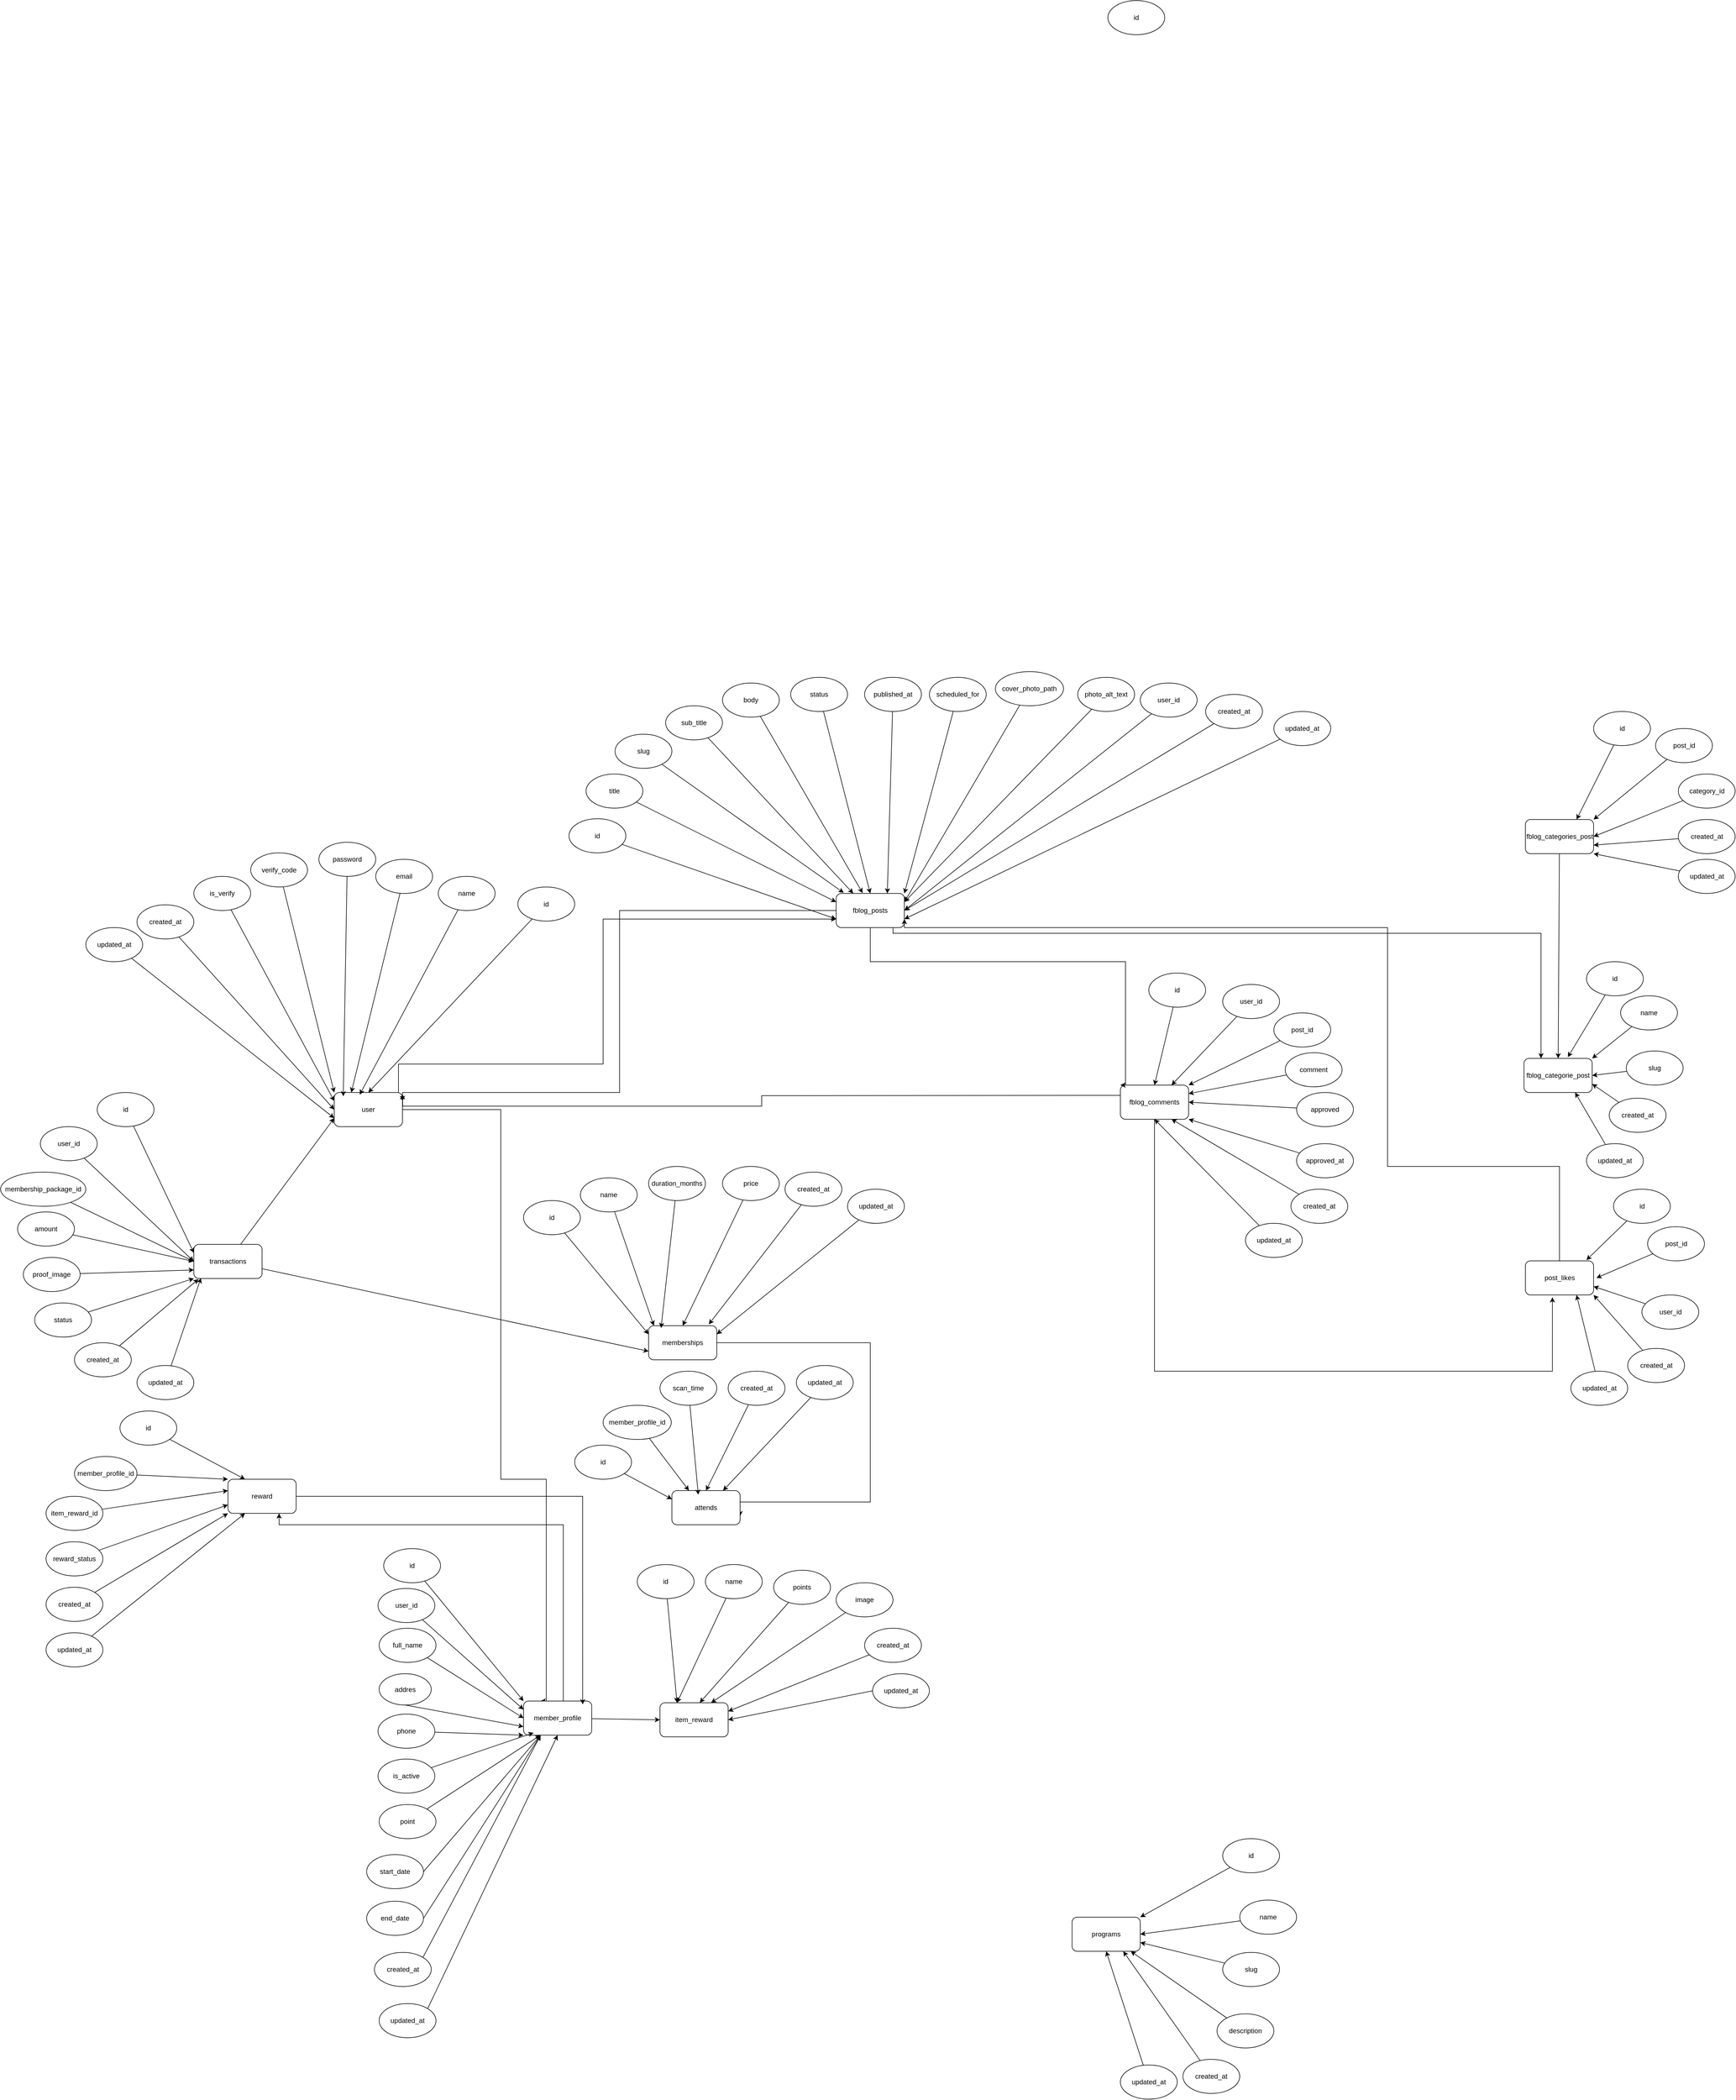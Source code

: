 <mxfile version="27.1.6">
  <diagram name="Halaman-1" id="sII4yR1-26PbtiYNdZBn">
    <mxGraphModel dx="3637" dy="2935" grid="1" gridSize="10" guides="1" tooltips="1" connect="1" arrows="1" fold="1" page="1" pageScale="1" pageWidth="827" pageHeight="1169" math="0" shadow="0">
      <root>
        <mxCell id="0" />
        <mxCell id="1" parent="0" />
        <mxCell id="lKpeVqCPzE3ErcSZqxSY-13" style="edgeStyle=orthogonalEdgeStyle;rounded=0;orthogonalLoop=1;jettySize=auto;html=1;entryX=0.25;entryY=0;entryDx=0;entryDy=0;" edge="1" parent="1" source="6OxaUUX_s-rTlsvBRI5T-1" target="6OxaUUX_s-rTlsvBRI5T-14">
          <mxGeometry relative="1" as="geometry">
            <Array as="points">
              <mxPoint x="900" y="980" />
              <mxPoint x="900" y="1630" />
              <mxPoint x="980" y="1630" />
            </Array>
          </mxGeometry>
        </mxCell>
        <mxCell id="lKpeVqCPzE3ErcSZqxSY-14" style="edgeStyle=orthogonalEdgeStyle;rounded=0;orthogonalLoop=1;jettySize=auto;html=1;entryX=0;entryY=0.75;entryDx=0;entryDy=0;" edge="1" parent="1" source="6OxaUUX_s-rTlsvBRI5T-1" target="6OxaUUX_s-rTlsvBRI5T-121">
          <mxGeometry relative="1" as="geometry">
            <Array as="points">
              <mxPoint x="720" y="900" />
              <mxPoint x="1080" y="900" />
              <mxPoint x="1080" y="645" />
            </Array>
          </mxGeometry>
        </mxCell>
        <mxCell id="6OxaUUX_s-rTlsvBRI5T-1" value="user" style="rounded=1;whiteSpace=wrap;html=1;" parent="1" vertex="1">
          <mxGeometry x="607" y="950" width="120" height="60" as="geometry" />
        </mxCell>
        <mxCell id="6OxaUUX_s-rTlsvBRI5T-11" style="rounded=0;orthogonalLoop=1;jettySize=auto;html=1;entryX=0.5;entryY=0;entryDx=0;entryDy=0;" parent="1" source="6OxaUUX_s-rTlsvBRI5T-2" target="6OxaUUX_s-rTlsvBRI5T-1" edge="1">
          <mxGeometry relative="1" as="geometry">
            <mxPoint x="230" y="200" as="targetPoint" />
          </mxGeometry>
        </mxCell>
        <mxCell id="6OxaUUX_s-rTlsvBRI5T-2" value="id" style="ellipse;whiteSpace=wrap;html=1;" parent="1" vertex="1">
          <mxGeometry x="930" y="588.62" width="100" height="60" as="geometry" />
        </mxCell>
        <mxCell id="6OxaUUX_s-rTlsvBRI5T-10" style="rounded=0;orthogonalLoop=1;jettySize=auto;html=1;entryX=0.374;entryY=0.062;entryDx=0;entryDy=0;entryPerimeter=0;" parent="1" source="6OxaUUX_s-rTlsvBRI5T-3" target="6OxaUUX_s-rTlsvBRI5T-1" edge="1">
          <mxGeometry relative="1" as="geometry">
            <mxPoint x="777" y="1190" as="targetPoint" />
          </mxGeometry>
        </mxCell>
        <mxCell id="6OxaUUX_s-rTlsvBRI5T-3" value="name&lt;span style=&quot;color: rgba(0, 0, 0, 0); font-family: monospace; font-size: 0px; text-align: start; text-wrap-mode: nowrap;&quot;&gt;%3CmxGraphModel%3E%3Croot%3E%3CmxCell%20id%3D%220%22%2F%3E%3CmxCell%20id%3D%221%22%20parent%3D%220%22%2F%3E%3CmxCell%20id%3D%222%22%20value%3D%22id%22%20style%3D%22ellipse%3BwhiteSpace%3Dwrap%3Bhtml%3D1%3B%22%20vertex%3D%221%22%20parent%3D%221%22%3E%3CmxGeometry%20x%3D%2270%22%20y%3D%22130%22%20width%3D%22100%22%20height%3D%2260%22%20as%3D%22geometry%22%2F%3E%3C%2FmxCell%3E%3C%2Froot%3E%3C%2FmxGraphModel%3E&lt;/span&gt;" style="ellipse;whiteSpace=wrap;html=1;" parent="1" vertex="1">
          <mxGeometry x="790" y="570" width="100" height="60" as="geometry" />
        </mxCell>
        <mxCell id="6OxaUUX_s-rTlsvBRI5T-9" style="rounded=0;orthogonalLoop=1;jettySize=auto;html=1;entryX=0.25;entryY=0;entryDx=0;entryDy=0;" parent="1" source="6OxaUUX_s-rTlsvBRI5T-4" target="6OxaUUX_s-rTlsvBRI5T-1" edge="1">
          <mxGeometry relative="1" as="geometry" />
        </mxCell>
        <mxCell id="6OxaUUX_s-rTlsvBRI5T-4" value="email" style="ellipse;whiteSpace=wrap;html=1;" parent="1" vertex="1">
          <mxGeometry x="680" y="540" width="100" height="60" as="geometry" />
        </mxCell>
        <mxCell id="6OxaUUX_s-rTlsvBRI5T-5" value="verify_code" style="ellipse;whiteSpace=wrap;html=1;" parent="1" vertex="1">
          <mxGeometry x="460" y="528.62" width="100" height="60" as="geometry" />
        </mxCell>
        <mxCell id="6OxaUUX_s-rTlsvBRI5T-6" value="is_verify" style="ellipse;whiteSpace=wrap;html=1;" parent="1" vertex="1">
          <mxGeometry x="360" y="570" width="100" height="60" as="geometry" />
        </mxCell>
        <mxCell id="lKpeVqCPzE3ErcSZqxSY-5" style="rounded=0;orthogonalLoop=1;jettySize=auto;html=1;entryX=0;entryY=0.5;entryDx=0;entryDy=0;" edge="1" parent="1" source="6OxaUUX_s-rTlsvBRI5T-7" target="6OxaUUX_s-rTlsvBRI5T-1">
          <mxGeometry relative="1" as="geometry" />
        </mxCell>
        <mxCell id="6OxaUUX_s-rTlsvBRI5T-7" value="created_at" style="ellipse;whiteSpace=wrap;html=1;" parent="1" vertex="1">
          <mxGeometry x="260" y="620" width="100" height="60" as="geometry" />
        </mxCell>
        <mxCell id="6OxaUUX_s-rTlsvBRI5T-8" style="rounded=0;orthogonalLoop=1;jettySize=auto;html=1;entryX=0;entryY=0;entryDx=0;entryDy=0;" parent="1" source="6OxaUUX_s-rTlsvBRI5T-5" target="6OxaUUX_s-rTlsvBRI5T-1" edge="1">
          <mxGeometry relative="1" as="geometry" />
        </mxCell>
        <mxCell id="6OxaUUX_s-rTlsvBRI5T-12" style="rounded=0;orthogonalLoop=1;jettySize=auto;html=1;entryX=0;entryY=0.25;entryDx=0;entryDy=0;" parent="1" source="6OxaUUX_s-rTlsvBRI5T-6" target="6OxaUUX_s-rTlsvBRI5T-1" edge="1">
          <mxGeometry relative="1" as="geometry" />
        </mxCell>
        <mxCell id="lKpeVqCPzE3ErcSZqxSY-12" style="edgeStyle=orthogonalEdgeStyle;rounded=0;orthogonalLoop=1;jettySize=auto;html=1;entryX=0.75;entryY=1;entryDx=0;entryDy=0;" edge="1" parent="1" source="6OxaUUX_s-rTlsvBRI5T-14" target="6OxaUUX_s-rTlsvBRI5T-38">
          <mxGeometry relative="1" as="geometry">
            <Array as="points">
              <mxPoint x="1010" y="1710" />
              <mxPoint x="510" y="1710" />
            </Array>
          </mxGeometry>
        </mxCell>
        <mxCell id="lKpeVqCPzE3ErcSZqxSY-35" style="rounded=0;orthogonalLoop=1;jettySize=auto;html=1;entryX=0;entryY=0.5;entryDx=0;entryDy=0;" edge="1" parent="1" target="6OxaUUX_s-rTlsvBRI5T-156">
          <mxGeometry relative="1" as="geometry">
            <mxPoint x="1060" y="2051.0" as="sourcePoint" />
            <mxPoint x="1180" y="2046" as="targetPoint" />
          </mxGeometry>
        </mxCell>
        <mxCell id="6OxaUUX_s-rTlsvBRI5T-14" value="member_profile" style="rounded=1;whiteSpace=wrap;html=1;" parent="1" vertex="1">
          <mxGeometry x="940" y="2020" width="120" height="60" as="geometry" />
        </mxCell>
        <mxCell id="6OxaUUX_s-rTlsvBRI5T-28" style="rounded=0;orthogonalLoop=1;jettySize=auto;html=1;entryX=0;entryY=0.25;entryDx=0;entryDy=0;" parent="1" source="6OxaUUX_s-rTlsvBRI5T-15" target="6OxaUUX_s-rTlsvBRI5T-14" edge="1">
          <mxGeometry relative="1" as="geometry" />
        </mxCell>
        <mxCell id="6OxaUUX_s-rTlsvBRI5T-15" value="user_id" style="ellipse;whiteSpace=wrap;html=1;" parent="1" vertex="1">
          <mxGeometry x="684" y="1822" width="100" height="60" as="geometry" />
        </mxCell>
        <mxCell id="6OxaUUX_s-rTlsvBRI5T-32" style="rounded=0;orthogonalLoop=1;jettySize=auto;html=1;entryX=0.147;entryY=0.93;entryDx=0;entryDy=0;entryPerimeter=0;" parent="1" source="6OxaUUX_s-rTlsvBRI5T-16" target="6OxaUUX_s-rTlsvBRI5T-14" edge="1">
          <mxGeometry relative="1" as="geometry" />
        </mxCell>
        <mxCell id="6OxaUUX_s-rTlsvBRI5T-16" value="is_active" style="ellipse;whiteSpace=wrap;html=1;" parent="1" vertex="1">
          <mxGeometry x="684" y="2122" width="100" height="60" as="geometry" />
        </mxCell>
        <mxCell id="6OxaUUX_s-rTlsvBRI5T-27" style="rounded=0;orthogonalLoop=1;jettySize=auto;html=1;entryX=0;entryY=0;entryDx=0;entryDy=0;" parent="1" source="6OxaUUX_s-rTlsvBRI5T-17" target="6OxaUUX_s-rTlsvBRI5T-14" edge="1">
          <mxGeometry relative="1" as="geometry" />
        </mxCell>
        <mxCell id="6OxaUUX_s-rTlsvBRI5T-17" value="id" style="ellipse;whiteSpace=wrap;html=1;" parent="1" vertex="1">
          <mxGeometry x="694" y="1752" width="100" height="60" as="geometry" />
        </mxCell>
        <mxCell id="6OxaUUX_s-rTlsvBRI5T-31" style="rounded=0;orthogonalLoop=1;jettySize=auto;html=1;entryX=0;entryY=1;entryDx=0;entryDy=0;" parent="1" source="6OxaUUX_s-rTlsvBRI5T-18" target="6OxaUUX_s-rTlsvBRI5T-14" edge="1">
          <mxGeometry relative="1" as="geometry" />
        </mxCell>
        <mxCell id="6OxaUUX_s-rTlsvBRI5T-18" value="phone" style="ellipse;whiteSpace=wrap;html=1;" parent="1" vertex="1">
          <mxGeometry x="684" y="2043" width="100" height="60" as="geometry" />
        </mxCell>
        <mxCell id="6OxaUUX_s-rTlsvBRI5T-30" style="rounded=0;orthogonalLoop=1;jettySize=auto;html=1;entryX=0;entryY=0.75;entryDx=0;entryDy=0;exitX=0.5;exitY=1;exitDx=0;exitDy=0;" parent="1" source="6OxaUUX_s-rTlsvBRI5T-19" target="6OxaUUX_s-rTlsvBRI5T-14" edge="1">
          <mxGeometry relative="1" as="geometry" />
        </mxCell>
        <mxCell id="6OxaUUX_s-rTlsvBRI5T-19" value="addres" style="ellipse;whiteSpace=wrap;html=1;" parent="1" vertex="1">
          <mxGeometry x="686" y="1972" width="91.67" height="55" as="geometry" />
        </mxCell>
        <mxCell id="6OxaUUX_s-rTlsvBRI5T-29" style="rounded=0;orthogonalLoop=1;jettySize=auto;html=1;entryX=0;entryY=0.5;entryDx=0;entryDy=0;" parent="1" source="6OxaUUX_s-rTlsvBRI5T-20" target="6OxaUUX_s-rTlsvBRI5T-14" edge="1">
          <mxGeometry relative="1" as="geometry" />
        </mxCell>
        <mxCell id="6OxaUUX_s-rTlsvBRI5T-20" value="full_name" style="ellipse;whiteSpace=wrap;html=1;" parent="1" vertex="1">
          <mxGeometry x="686" y="1892" width="100" height="60" as="geometry" />
        </mxCell>
        <mxCell id="6OxaUUX_s-rTlsvBRI5T-52" style="rounded=0;orthogonalLoop=1;jettySize=auto;html=1;entryX=0.25;entryY=0;entryDx=0;entryDy=0;" parent="1" source="6OxaUUX_s-rTlsvBRI5T-21" target="6OxaUUX_s-rTlsvBRI5T-38" edge="1">
          <mxGeometry relative="1" as="geometry" />
        </mxCell>
        <mxCell id="6OxaUUX_s-rTlsvBRI5T-21" value="id" style="ellipse;whiteSpace=wrap;html=1;" parent="1" vertex="1">
          <mxGeometry x="230" y="1510" width="100" height="60" as="geometry" />
        </mxCell>
        <mxCell id="6OxaUUX_s-rTlsvBRI5T-37" style="rounded=0;orthogonalLoop=1;jettySize=auto;html=1;entryX=0.5;entryY=1;entryDx=0;entryDy=0;exitX=1;exitY=0;exitDx=0;exitDy=0;" parent="1" source="6OxaUUX_s-rTlsvBRI5T-22" target="6OxaUUX_s-rTlsvBRI5T-14" edge="1">
          <mxGeometry relative="1" as="geometry" />
        </mxCell>
        <mxCell id="6OxaUUX_s-rTlsvBRI5T-22" value="updated_at" style="ellipse;whiteSpace=wrap;html=1;" parent="1" vertex="1">
          <mxGeometry x="686" y="2552" width="100" height="60" as="geometry" />
        </mxCell>
        <mxCell id="6OxaUUX_s-rTlsvBRI5T-23" value="created_at" style="ellipse;whiteSpace=wrap;html=1;" parent="1" vertex="1">
          <mxGeometry x="677.67" y="2462" width="100" height="60" as="geometry" />
        </mxCell>
        <mxCell id="6OxaUUX_s-rTlsvBRI5T-24" value="end_date" style="ellipse;whiteSpace=wrap;html=1;" parent="1" vertex="1">
          <mxGeometry x="664" y="2372" width="100" height="60" as="geometry" />
        </mxCell>
        <mxCell id="6OxaUUX_s-rTlsvBRI5T-34" style="rounded=0;orthogonalLoop=1;jettySize=auto;html=1;entryX=0.25;entryY=1;entryDx=0;entryDy=0;exitX=1;exitY=0.5;exitDx=0;exitDy=0;" parent="1" source="6OxaUUX_s-rTlsvBRI5T-25" target="6OxaUUX_s-rTlsvBRI5T-14" edge="1">
          <mxGeometry relative="1" as="geometry" />
        </mxCell>
        <mxCell id="6OxaUUX_s-rTlsvBRI5T-25" value="start_date" style="ellipse;whiteSpace=wrap;html=1;" parent="1" vertex="1">
          <mxGeometry x="664" y="2290" width="100" height="60" as="geometry" />
        </mxCell>
        <mxCell id="6OxaUUX_s-rTlsvBRI5T-26" value="point" style="ellipse;whiteSpace=wrap;html=1;" parent="1" vertex="1">
          <mxGeometry x="686" y="2202" width="100" height="60" as="geometry" />
        </mxCell>
        <mxCell id="6OxaUUX_s-rTlsvBRI5T-33" style="rounded=0;orthogonalLoop=1;jettySize=auto;html=1;entryX=0.25;entryY=1;entryDx=0;entryDy=0;" parent="1" source="6OxaUUX_s-rTlsvBRI5T-26" target="6OxaUUX_s-rTlsvBRI5T-14" edge="1">
          <mxGeometry relative="1" as="geometry" />
        </mxCell>
        <mxCell id="6OxaUUX_s-rTlsvBRI5T-35" style="rounded=0;orthogonalLoop=1;jettySize=auto;html=1;entryX=0.25;entryY=1;entryDx=0;entryDy=0;exitX=1;exitY=0.5;exitDx=0;exitDy=0;" parent="1" source="6OxaUUX_s-rTlsvBRI5T-24" target="6OxaUUX_s-rTlsvBRI5T-14" edge="1">
          <mxGeometry relative="1" as="geometry" />
        </mxCell>
        <mxCell id="6OxaUUX_s-rTlsvBRI5T-36" style="rounded=0;orthogonalLoop=1;jettySize=auto;html=1;entryX=0.25;entryY=1;entryDx=0;entryDy=0;exitX=1;exitY=0;exitDx=0;exitDy=0;" parent="1" source="6OxaUUX_s-rTlsvBRI5T-23" target="6OxaUUX_s-rTlsvBRI5T-14" edge="1">
          <mxGeometry relative="1" as="geometry" />
        </mxCell>
        <mxCell id="6OxaUUX_s-rTlsvBRI5T-38" value="reward" style="rounded=1;whiteSpace=wrap;html=1;" parent="1" vertex="1">
          <mxGeometry x="420" y="1630" width="120" height="60" as="geometry" />
        </mxCell>
        <mxCell id="6OxaUUX_s-rTlsvBRI5T-51" style="rounded=0;orthogonalLoop=1;jettySize=auto;html=1;entryX=0;entryY=0;entryDx=0;entryDy=0;" parent="1" source="6OxaUUX_s-rTlsvBRI5T-39" target="6OxaUUX_s-rTlsvBRI5T-38" edge="1">
          <mxGeometry relative="1" as="geometry" />
        </mxCell>
        <mxCell id="6OxaUUX_s-rTlsvBRI5T-39" value="member_profile_id" style="ellipse;whiteSpace=wrap;html=1;" parent="1" vertex="1">
          <mxGeometry x="150" y="1590" width="110" height="60" as="geometry" />
        </mxCell>
        <mxCell id="6OxaUUX_s-rTlsvBRI5T-64" style="rounded=0;orthogonalLoop=1;jettySize=auto;html=1;entryX=0;entryY=0.5;entryDx=0;entryDy=0;" parent="1" source="6OxaUUX_s-rTlsvBRI5T-40" target="6OxaUUX_s-rTlsvBRI5T-53" edge="1">
          <mxGeometry relative="1" as="geometry" />
        </mxCell>
        <mxCell id="6OxaUUX_s-rTlsvBRI5T-40" value="user_id" style="ellipse;whiteSpace=wrap;html=1;" parent="1" vertex="1">
          <mxGeometry x="90" y="1010" width="100" height="60" as="geometry" />
        </mxCell>
        <mxCell id="6OxaUUX_s-rTlsvBRI5T-41" value="duration_months" style="ellipse;whiteSpace=wrap;html=1;" parent="1" vertex="1">
          <mxGeometry x="1160" y="1080" width="100" height="60" as="geometry" />
        </mxCell>
        <mxCell id="6OxaUUX_s-rTlsvBRI5T-63" style="rounded=0;orthogonalLoop=1;jettySize=auto;html=1;entryX=0;entryY=0.25;entryDx=0;entryDy=0;" parent="1" source="6OxaUUX_s-rTlsvBRI5T-42" target="6OxaUUX_s-rTlsvBRI5T-53" edge="1">
          <mxGeometry relative="1" as="geometry" />
        </mxCell>
        <mxCell id="6OxaUUX_s-rTlsvBRI5T-42" value="id" style="ellipse;whiteSpace=wrap;html=1;" parent="1" vertex="1">
          <mxGeometry x="190" y="950" width="100" height="60" as="geometry" />
        </mxCell>
        <mxCell id="6OxaUUX_s-rTlsvBRI5T-43" value="reward_status" style="ellipse;whiteSpace=wrap;html=1;" parent="1" vertex="1">
          <mxGeometry x="100" y="1740" width="100" height="60" as="geometry" />
        </mxCell>
        <mxCell id="6OxaUUX_s-rTlsvBRI5T-44" value="item_reward_id" style="ellipse;whiteSpace=wrap;html=1;" parent="1" vertex="1">
          <mxGeometry x="100" y="1660" width="100" height="60" as="geometry" />
        </mxCell>
        <mxCell id="6OxaUUX_s-rTlsvBRI5T-48" style="rounded=0;orthogonalLoop=1;jettySize=auto;html=1;entryX=0.25;entryY=1;entryDx=0;entryDy=0;" parent="1" source="6OxaUUX_s-rTlsvBRI5T-45" target="6OxaUUX_s-rTlsvBRI5T-38" edge="1">
          <mxGeometry relative="1" as="geometry" />
        </mxCell>
        <mxCell id="6OxaUUX_s-rTlsvBRI5T-45" value="updated_at" style="ellipse;whiteSpace=wrap;html=1;" parent="1" vertex="1">
          <mxGeometry x="100" y="1900" width="100" height="60" as="geometry" />
        </mxCell>
        <mxCell id="6OxaUUX_s-rTlsvBRI5T-47" style="rounded=0;orthogonalLoop=1;jettySize=auto;html=1;entryX=0;entryY=1;entryDx=0;entryDy=0;" parent="1" source="6OxaUUX_s-rTlsvBRI5T-46" target="6OxaUUX_s-rTlsvBRI5T-38" edge="1">
          <mxGeometry relative="1" as="geometry" />
        </mxCell>
        <mxCell id="6OxaUUX_s-rTlsvBRI5T-46" value="created_at" style="ellipse;whiteSpace=wrap;html=1;" parent="1" vertex="1">
          <mxGeometry x="100" y="1820" width="100" height="60" as="geometry" />
        </mxCell>
        <mxCell id="6OxaUUX_s-rTlsvBRI5T-49" style="rounded=0;orthogonalLoop=1;jettySize=auto;html=1;entryX=0;entryY=0.75;entryDx=0;entryDy=0;" parent="1" source="6OxaUUX_s-rTlsvBRI5T-43" target="6OxaUUX_s-rTlsvBRI5T-38" edge="1">
          <mxGeometry relative="1" as="geometry" />
        </mxCell>
        <mxCell id="6OxaUUX_s-rTlsvBRI5T-50" style="rounded=0;orthogonalLoop=1;jettySize=auto;html=1;" parent="1" source="6OxaUUX_s-rTlsvBRI5T-44" edge="1">
          <mxGeometry relative="1" as="geometry">
            <mxPoint x="420" y="1650" as="targetPoint" />
          </mxGeometry>
        </mxCell>
        <mxCell id="lKpeVqCPzE3ErcSZqxSY-6" style="rounded=0;orthogonalLoop=1;jettySize=auto;html=1;entryX=0;entryY=0.75;entryDx=0;entryDy=0;" edge="1" parent="1" source="6OxaUUX_s-rTlsvBRI5T-53" target="6OxaUUX_s-rTlsvBRI5T-1">
          <mxGeometry relative="1" as="geometry" />
        </mxCell>
        <mxCell id="lKpeVqCPzE3ErcSZqxSY-9" style="rounded=0;orthogonalLoop=1;jettySize=auto;html=1;entryX=0;entryY=0.75;entryDx=0;entryDy=0;" edge="1" parent="1" source="6OxaUUX_s-rTlsvBRI5T-53" target="6OxaUUX_s-rTlsvBRI5T-71">
          <mxGeometry relative="1" as="geometry" />
        </mxCell>
        <mxCell id="6OxaUUX_s-rTlsvBRI5T-53" value="transactions" style="rounded=1;whiteSpace=wrap;html=1;" parent="1" vertex="1">
          <mxGeometry x="360" y="1217" width="120" height="60" as="geometry" />
        </mxCell>
        <mxCell id="6OxaUUX_s-rTlsvBRI5T-54" value="post_id" style="ellipse;whiteSpace=wrap;html=1;" parent="1" vertex="1">
          <mxGeometry x="2260" y="810" width="100" height="60" as="geometry" />
        </mxCell>
        <mxCell id="6OxaUUX_s-rTlsvBRI5T-89" style="rounded=0;orthogonalLoop=1;jettySize=auto;html=1;entryX=0.5;entryY=0;entryDx=0;entryDy=0;" parent="1" source="6OxaUUX_s-rTlsvBRI5T-55" target="6OxaUUX_s-rTlsvBRI5T-71" edge="1">
          <mxGeometry relative="1" as="geometry" />
        </mxCell>
        <mxCell id="6OxaUUX_s-rTlsvBRI5T-55" value="price" style="ellipse;whiteSpace=wrap;html=1;" parent="1" vertex="1">
          <mxGeometry x="1290" y="1080" width="100" height="60" as="geometry" />
        </mxCell>
        <mxCell id="6OxaUUX_s-rTlsvBRI5T-68" style="rounded=0;orthogonalLoop=1;jettySize=auto;html=1;entryX=0;entryY=1;entryDx=0;entryDy=0;" parent="1" source="6OxaUUX_s-rTlsvBRI5T-57" target="6OxaUUX_s-rTlsvBRI5T-53" edge="1">
          <mxGeometry relative="1" as="geometry">
            <mxPoint x="1870" y="320" as="targetPoint" />
          </mxGeometry>
        </mxCell>
        <mxCell id="6OxaUUX_s-rTlsvBRI5T-57" value="status" style="ellipse;whiteSpace=wrap;html=1;" parent="1" vertex="1">
          <mxGeometry x="80" y="1320" width="100" height="60" as="geometry" />
        </mxCell>
        <mxCell id="6OxaUUX_s-rTlsvBRI5T-58" value="proof_image" style="ellipse;whiteSpace=wrap;html=1;" parent="1" vertex="1">
          <mxGeometry x="60" y="1240" width="100" height="60" as="geometry" />
        </mxCell>
        <mxCell id="6OxaUUX_s-rTlsvBRI5T-59" value="amount" style="ellipse;whiteSpace=wrap;html=1;" parent="1" vertex="1">
          <mxGeometry x="50" y="1160" width="100" height="60" as="geometry" />
        </mxCell>
        <mxCell id="6OxaUUX_s-rTlsvBRI5T-60" value="membership_package_id" style="ellipse;whiteSpace=wrap;html=1;" parent="1" vertex="1">
          <mxGeometry x="20" y="1090" width="150" height="60" as="geometry" />
        </mxCell>
        <mxCell id="6OxaUUX_s-rTlsvBRI5T-69" style="rounded=0;orthogonalLoop=1;jettySize=auto;html=1;entryX=0.068;entryY=1.018;entryDx=0;entryDy=0;entryPerimeter=0;" parent="1" source="6OxaUUX_s-rTlsvBRI5T-61" target="6OxaUUX_s-rTlsvBRI5T-53" edge="1">
          <mxGeometry relative="1" as="geometry" />
        </mxCell>
        <mxCell id="6OxaUUX_s-rTlsvBRI5T-61" value="created_at" style="ellipse;whiteSpace=wrap;html=1;" parent="1" vertex="1">
          <mxGeometry x="150" y="1390" width="100" height="60" as="geometry" />
        </mxCell>
        <mxCell id="6OxaUUX_s-rTlsvBRI5T-70" style="rounded=0;orthogonalLoop=1;jettySize=auto;html=1;entryX=0.104;entryY=0.989;entryDx=0;entryDy=0;entryPerimeter=0;" parent="1" source="6OxaUUX_s-rTlsvBRI5T-62" target="6OxaUUX_s-rTlsvBRI5T-53" edge="1">
          <mxGeometry relative="1" as="geometry" />
        </mxCell>
        <mxCell id="6OxaUUX_s-rTlsvBRI5T-62" value="updated_at" style="ellipse;whiteSpace=wrap;html=1;" parent="1" vertex="1">
          <mxGeometry x="260" y="1430" width="100" height="60" as="geometry" />
        </mxCell>
        <mxCell id="6OxaUUX_s-rTlsvBRI5T-65" style="rounded=0;orthogonalLoop=1;jettySize=auto;html=1;entryX=0;entryY=0.5;entryDx=0;entryDy=0;" parent="1" source="6OxaUUX_s-rTlsvBRI5T-60" target="6OxaUUX_s-rTlsvBRI5T-53" edge="1">
          <mxGeometry relative="1" as="geometry" />
        </mxCell>
        <mxCell id="6OxaUUX_s-rTlsvBRI5T-66" style="rounded=0;orthogonalLoop=1;jettySize=auto;html=1;entryX=0;entryY=0.5;entryDx=0;entryDy=0;" parent="1" source="6OxaUUX_s-rTlsvBRI5T-59" target="6OxaUUX_s-rTlsvBRI5T-53" edge="1">
          <mxGeometry relative="1" as="geometry">
            <mxPoint x="400" y="1220" as="targetPoint" />
          </mxGeometry>
        </mxCell>
        <mxCell id="6OxaUUX_s-rTlsvBRI5T-67" style="rounded=0;orthogonalLoop=1;jettySize=auto;html=1;entryX=0;entryY=0.75;entryDx=0;entryDy=0;" parent="1" source="6OxaUUX_s-rTlsvBRI5T-58" target="6OxaUUX_s-rTlsvBRI5T-53" edge="1">
          <mxGeometry relative="1" as="geometry" />
        </mxCell>
        <mxCell id="lKpeVqCPzE3ErcSZqxSY-10" style="edgeStyle=orthogonalEdgeStyle;rounded=0;orthogonalLoop=1;jettySize=auto;html=1;entryX=1;entryY=0.75;entryDx=0;entryDy=0;" edge="1" parent="1" source="6OxaUUX_s-rTlsvBRI5T-71" target="6OxaUUX_s-rTlsvBRI5T-92">
          <mxGeometry relative="1" as="geometry">
            <Array as="points">
              <mxPoint x="1550" y="1390" />
              <mxPoint x="1550" y="1670" />
              <mxPoint x="1321" y="1670" />
            </Array>
          </mxGeometry>
        </mxCell>
        <mxCell id="6OxaUUX_s-rTlsvBRI5T-71" value="memberships" style="rounded=1;whiteSpace=wrap;html=1;" parent="1" vertex="1">
          <mxGeometry x="1160" y="1360" width="120" height="60" as="geometry" />
        </mxCell>
        <mxCell id="6OxaUUX_s-rTlsvBRI5T-86" style="rounded=0;orthogonalLoop=1;jettySize=auto;html=1;entryX=0;entryY=0.25;entryDx=0;entryDy=0;" parent="1" source="6OxaUUX_s-rTlsvBRI5T-72" target="6OxaUUX_s-rTlsvBRI5T-71" edge="1">
          <mxGeometry relative="1" as="geometry" />
        </mxCell>
        <mxCell id="6OxaUUX_s-rTlsvBRI5T-72" value="id" style="ellipse;whiteSpace=wrap;html=1;" parent="1" vertex="1">
          <mxGeometry x="940" y="1140" width="100" height="60" as="geometry" />
        </mxCell>
        <mxCell id="6OxaUUX_s-rTlsvBRI5T-87" style="rounded=0;orthogonalLoop=1;jettySize=auto;html=1;entryX=0.077;entryY=0;entryDx=0;entryDy=0;entryPerimeter=0;" parent="1" source="6OxaUUX_s-rTlsvBRI5T-73" target="6OxaUUX_s-rTlsvBRI5T-71" edge="1">
          <mxGeometry relative="1" as="geometry" />
        </mxCell>
        <mxCell id="6OxaUUX_s-rTlsvBRI5T-73" value="name&lt;span style=&quot;color: rgba(0, 0, 0, 0); font-family: monospace; font-size: 0px; text-align: start; text-wrap-mode: nowrap;&quot;&gt;%3CmxGraphModel%3E%3Croot%3E%3CmxCell%20id%3D%220%22%2F%3E%3CmxCell%20id%3D%221%22%20parent%3D%220%22%2F%3E%3CmxCell%20id%3D%222%22%20value%3D%22id%22%20style%3D%22ellipse%3BwhiteSpace%3Dwrap%3Bhtml%3D1%3B%22%20vertex%3D%221%22%20parent%3D%221%22%3E%3CmxGeometry%20x%3D%2270%22%20y%3D%22130%22%20width%3D%22100%22%20height%3D%2260%22%20as%3D%22geometry%22%2F%3E%3C%2FmxCell%3E%3C%2Froot%3E%3C%2FmxGraphModel%3E&lt;/span&gt;" style="ellipse;whiteSpace=wrap;html=1;" parent="1" vertex="1">
          <mxGeometry x="1040" y="1100" width="100" height="60" as="geometry" />
        </mxCell>
        <mxCell id="6OxaUUX_s-rTlsvBRI5T-75" style="rounded=0;orthogonalLoop=1;jettySize=auto;html=1;entryX=0;entryY=0.75;entryDx=0;entryDy=0;" parent="1" source="6OxaUUX_s-rTlsvBRI5T-74" target="6OxaUUX_s-rTlsvBRI5T-1" edge="1">
          <mxGeometry relative="1" as="geometry" />
        </mxCell>
        <mxCell id="6OxaUUX_s-rTlsvBRI5T-74" value="updated_at" style="ellipse;whiteSpace=wrap;html=1;" parent="1" vertex="1">
          <mxGeometry x="170" y="660" width="100" height="60" as="geometry" />
        </mxCell>
        <mxCell id="6OxaUUX_s-rTlsvBRI5T-116" style="rounded=0;orthogonalLoop=1;jettySize=auto;html=1;entryX=1;entryY=0.25;entryDx=0;entryDy=0;" parent="1" source="6OxaUUX_s-rTlsvBRI5T-76" target="6OxaUUX_s-rTlsvBRI5T-98" edge="1">
          <mxGeometry relative="1" as="geometry" />
        </mxCell>
        <mxCell id="6OxaUUX_s-rTlsvBRI5T-76" value="comment" style="ellipse;whiteSpace=wrap;html=1;" parent="1" vertex="1">
          <mxGeometry x="2280" y="880" width="100" height="60" as="geometry" />
        </mxCell>
        <mxCell id="6OxaUUX_s-rTlsvBRI5T-114" style="rounded=0;orthogonalLoop=1;jettySize=auto;html=1;entryX=0.75;entryY=0;entryDx=0;entryDy=0;" parent="1" source="6OxaUUX_s-rTlsvBRI5T-77" target="6OxaUUX_s-rTlsvBRI5T-98" edge="1">
          <mxGeometry relative="1" as="geometry" />
        </mxCell>
        <mxCell id="6OxaUUX_s-rTlsvBRI5T-77" value="user_id" style="ellipse;whiteSpace=wrap;html=1;" parent="1" vertex="1">
          <mxGeometry x="2170" y="760" width="100" height="60" as="geometry" />
        </mxCell>
        <mxCell id="6OxaUUX_s-rTlsvBRI5T-78" value="scan_time" style="ellipse;whiteSpace=wrap;html=1;" parent="1" vertex="1">
          <mxGeometry x="1180" y="1440" width="100" height="60" as="geometry" />
        </mxCell>
        <mxCell id="6OxaUUX_s-rTlsvBRI5T-79" value="updated_at" style="ellipse;whiteSpace=wrap;html=1;" parent="1" vertex="1">
          <mxGeometry x="1420" y="1430" width="100" height="60" as="geometry" />
        </mxCell>
        <mxCell id="6OxaUUX_s-rTlsvBRI5T-80" value="created_at" style="ellipse;whiteSpace=wrap;html=1;" parent="1" vertex="1">
          <mxGeometry x="1300" y="1440" width="100" height="60" as="geometry" />
        </mxCell>
        <mxCell id="6OxaUUX_s-rTlsvBRI5T-113" style="rounded=0;orthogonalLoop=1;jettySize=auto;html=1;entryX=0.5;entryY=0;entryDx=0;entryDy=0;" parent="1" source="6OxaUUX_s-rTlsvBRI5T-81" target="6OxaUUX_s-rTlsvBRI5T-98" edge="1">
          <mxGeometry relative="1" as="geometry" />
        </mxCell>
        <mxCell id="6OxaUUX_s-rTlsvBRI5T-81" value="id" style="ellipse;whiteSpace=wrap;html=1;" parent="1" vertex="1">
          <mxGeometry x="2040" y="740" width="100" height="60" as="geometry" />
        </mxCell>
        <mxCell id="6OxaUUX_s-rTlsvBRI5T-93" style="rounded=0;orthogonalLoop=1;jettySize=auto;html=1;entryX=0;entryY=0.25;entryDx=0;entryDy=0;" parent="1" source="6OxaUUX_s-rTlsvBRI5T-82" target="6OxaUUX_s-rTlsvBRI5T-92" edge="1">
          <mxGeometry relative="1" as="geometry" />
        </mxCell>
        <mxCell id="6OxaUUX_s-rTlsvBRI5T-82" value="id" style="ellipse;whiteSpace=wrap;html=1;" parent="1" vertex="1">
          <mxGeometry x="1030" y="1570" width="100" height="60" as="geometry" />
        </mxCell>
        <mxCell id="6OxaUUX_s-rTlsvBRI5T-94" style="rounded=0;orthogonalLoop=1;jettySize=auto;html=1;entryX=0.25;entryY=0;entryDx=0;entryDy=0;" parent="1" source="6OxaUUX_s-rTlsvBRI5T-83" target="6OxaUUX_s-rTlsvBRI5T-92" edge="1">
          <mxGeometry relative="1" as="geometry" />
        </mxCell>
        <mxCell id="6OxaUUX_s-rTlsvBRI5T-83" value="member_profile_id" style="ellipse;whiteSpace=wrap;html=1;" parent="1" vertex="1">
          <mxGeometry x="1080" y="1500" width="120" height="60" as="geometry" />
        </mxCell>
        <mxCell id="6OxaUUX_s-rTlsvBRI5T-84" value="created_at" style="ellipse;whiteSpace=wrap;html=1;" parent="1" vertex="1">
          <mxGeometry x="1400" y="1090" width="100" height="60" as="geometry" />
        </mxCell>
        <mxCell id="6OxaUUX_s-rTlsvBRI5T-91" style="rounded=0;orthogonalLoop=1;jettySize=auto;html=1;entryX=1;entryY=0.25;entryDx=0;entryDy=0;" parent="1" source="6OxaUUX_s-rTlsvBRI5T-85" target="6OxaUUX_s-rTlsvBRI5T-71" edge="1">
          <mxGeometry relative="1" as="geometry" />
        </mxCell>
        <mxCell id="6OxaUUX_s-rTlsvBRI5T-85" value="updated_at" style="ellipse;whiteSpace=wrap;html=1;" parent="1" vertex="1">
          <mxGeometry x="1510" y="1120" width="100" height="60" as="geometry" />
        </mxCell>
        <mxCell id="6OxaUUX_s-rTlsvBRI5T-88" style="rounded=0;orthogonalLoop=1;jettySize=auto;html=1;entryX=0.183;entryY=0.067;entryDx=0;entryDy=0;entryPerimeter=0;" parent="1" source="6OxaUUX_s-rTlsvBRI5T-41" target="6OxaUUX_s-rTlsvBRI5T-71" edge="1">
          <mxGeometry relative="1" as="geometry" />
        </mxCell>
        <mxCell id="6OxaUUX_s-rTlsvBRI5T-90" style="rounded=0;orthogonalLoop=1;jettySize=auto;html=1;entryX=0.883;entryY=-0.04;entryDx=0;entryDy=0;entryPerimeter=0;" parent="1" source="6OxaUUX_s-rTlsvBRI5T-84" target="6OxaUUX_s-rTlsvBRI5T-71" edge="1">
          <mxGeometry relative="1" as="geometry" />
        </mxCell>
        <mxCell id="6OxaUUX_s-rTlsvBRI5T-92" value="attends" style="rounded=1;whiteSpace=wrap;html=1;" parent="1" vertex="1">
          <mxGeometry x="1201" y="1650" width="120" height="60" as="geometry" />
        </mxCell>
        <mxCell id="6OxaUUX_s-rTlsvBRI5T-95" style="rounded=0;orthogonalLoop=1;jettySize=auto;html=1;entryX=0.387;entryY=0.119;entryDx=0;entryDy=0;entryPerimeter=0;" parent="1" source="6OxaUUX_s-rTlsvBRI5T-78" target="6OxaUUX_s-rTlsvBRI5T-92" edge="1">
          <mxGeometry relative="1" as="geometry" />
        </mxCell>
        <mxCell id="6OxaUUX_s-rTlsvBRI5T-96" style="rounded=0;orthogonalLoop=1;jettySize=auto;html=1;entryX=0.5;entryY=0;entryDx=0;entryDy=0;" parent="1" source="6OxaUUX_s-rTlsvBRI5T-80" target="6OxaUUX_s-rTlsvBRI5T-92" edge="1">
          <mxGeometry relative="1" as="geometry" />
        </mxCell>
        <mxCell id="6OxaUUX_s-rTlsvBRI5T-97" style="rounded=0;orthogonalLoop=1;jettySize=auto;html=1;entryX=0.75;entryY=0;entryDx=0;entryDy=0;" parent="1" source="6OxaUUX_s-rTlsvBRI5T-79" target="6OxaUUX_s-rTlsvBRI5T-92" edge="1">
          <mxGeometry relative="1" as="geometry" />
        </mxCell>
        <mxCell id="lKpeVqCPzE3ErcSZqxSY-33" style="edgeStyle=orthogonalEdgeStyle;rounded=0;orthogonalLoop=1;jettySize=auto;html=1;entryX=1;entryY=0.25;entryDx=0;entryDy=0;" edge="1" parent="1">
          <mxGeometry relative="1" as="geometry">
            <mxPoint x="1990" y="955" as="sourcePoint" />
            <mxPoint x="727" y="953" as="targetPoint" />
          </mxGeometry>
        </mxCell>
        <mxCell id="lKpeVqCPzE3ErcSZqxSY-41" style="edgeStyle=orthogonalEdgeStyle;rounded=0;orthogonalLoop=1;jettySize=auto;html=1;entryX=0.396;entryY=1.067;entryDx=0;entryDy=0;entryPerimeter=0;" edge="1" parent="1" source="6OxaUUX_s-rTlsvBRI5T-98" target="6OxaUUX_s-rTlsvBRI5T-194">
          <mxGeometry relative="1" as="geometry">
            <mxPoint x="2880" y="1310" as="targetPoint" />
            <Array as="points">
              <mxPoint x="2050" y="1440" />
              <mxPoint x="2750" y="1440" />
            </Array>
          </mxGeometry>
        </mxCell>
        <mxCell id="6OxaUUX_s-rTlsvBRI5T-98" value="fblog_comments" style="rounded=1;whiteSpace=wrap;html=1;" parent="1" vertex="1">
          <mxGeometry x="1990" y="937" width="120" height="60" as="geometry" />
        </mxCell>
        <mxCell id="6OxaUUX_s-rTlsvBRI5T-133" style="rounded=0;orthogonalLoop=1;jettySize=auto;html=1;entryX=0.388;entryY=-0.011;entryDx=0;entryDy=0;entryPerimeter=0;" parent="1" source="6OxaUUX_s-rTlsvBRI5T-99" target="6OxaUUX_s-rTlsvBRI5T-121" edge="1">
          <mxGeometry relative="1" as="geometry" />
        </mxCell>
        <mxCell id="6OxaUUX_s-rTlsvBRI5T-99" value="body" style="ellipse;whiteSpace=wrap;html=1;" parent="1" vertex="1">
          <mxGeometry x="1290" y="230" width="100" height="60" as="geometry" />
        </mxCell>
        <mxCell id="6OxaUUX_s-rTlsvBRI5T-137" style="rounded=0;orthogonalLoop=1;jettySize=auto;html=1;entryX=1;entryY=0.25;entryDx=0;entryDy=0;" parent="1" source="6OxaUUX_s-rTlsvBRI5T-100" target="6OxaUUX_s-rTlsvBRI5T-121" edge="1">
          <mxGeometry relative="1" as="geometry" />
        </mxCell>
        <mxCell id="6OxaUUX_s-rTlsvBRI5T-100" value="cover_photo_path" style="ellipse;whiteSpace=wrap;html=1;" parent="1" vertex="1">
          <mxGeometry x="1770" y="210" width="120" height="60" as="geometry" />
        </mxCell>
        <mxCell id="6OxaUUX_s-rTlsvBRI5T-101" value="approved" style="ellipse;whiteSpace=wrap;html=1;" parent="1" vertex="1">
          <mxGeometry x="2300" y="950" width="100" height="60" as="geometry" />
        </mxCell>
        <mxCell id="6OxaUUX_s-rTlsvBRI5T-102" value="approved_at" style="ellipse;whiteSpace=wrap;html=1;" parent="1" vertex="1">
          <mxGeometry x="2300" y="1040" width="100" height="60" as="geometry" />
        </mxCell>
        <mxCell id="6OxaUUX_s-rTlsvBRI5T-136" style="rounded=0;orthogonalLoop=1;jettySize=auto;html=1;entryX=1;entryY=0;entryDx=0;entryDy=0;" parent="1" source="6OxaUUX_s-rTlsvBRI5T-103" target="6OxaUUX_s-rTlsvBRI5T-121" edge="1">
          <mxGeometry relative="1" as="geometry" />
        </mxCell>
        <mxCell id="6OxaUUX_s-rTlsvBRI5T-103" value="scheduled_for" style="ellipse;whiteSpace=wrap;html=1;" parent="1" vertex="1">
          <mxGeometry x="1654" y="220" width="100" height="60" as="geometry" />
        </mxCell>
        <mxCell id="6OxaUUX_s-rTlsvBRI5T-135" style="rounded=0;orthogonalLoop=1;jettySize=auto;html=1;entryX=0.75;entryY=0;entryDx=0;entryDy=0;" parent="1" source="6OxaUUX_s-rTlsvBRI5T-104" target="6OxaUUX_s-rTlsvBRI5T-121" edge="1">
          <mxGeometry relative="1" as="geometry" />
        </mxCell>
        <mxCell id="6OxaUUX_s-rTlsvBRI5T-104" value="published_at" style="ellipse;whiteSpace=wrap;html=1;" parent="1" vertex="1">
          <mxGeometry x="1540" y="220" width="100" height="60" as="geometry" />
        </mxCell>
        <mxCell id="6OxaUUX_s-rTlsvBRI5T-134" style="rounded=0;orthogonalLoop=1;jettySize=auto;html=1;entryX=0.5;entryY=0;entryDx=0;entryDy=0;" parent="1" source="6OxaUUX_s-rTlsvBRI5T-105" target="6OxaUUX_s-rTlsvBRI5T-121" edge="1">
          <mxGeometry relative="1" as="geometry" />
        </mxCell>
        <mxCell id="6OxaUUX_s-rTlsvBRI5T-105" value="status" style="ellipse;whiteSpace=wrap;html=1;" parent="1" vertex="1">
          <mxGeometry x="1410" y="220" width="100" height="60" as="geometry" />
        </mxCell>
        <mxCell id="6OxaUUX_s-rTlsvBRI5T-129" style="rounded=0;orthogonalLoop=1;jettySize=auto;html=1;entryX=0;entryY=0.25;entryDx=0;entryDy=0;" parent="1" source="6OxaUUX_s-rTlsvBRI5T-106" target="6OxaUUX_s-rTlsvBRI5T-121" edge="1">
          <mxGeometry relative="1" as="geometry" />
        </mxCell>
        <mxCell id="6OxaUUX_s-rTlsvBRI5T-106" value="title" style="ellipse;whiteSpace=wrap;html=1;" parent="1" vertex="1">
          <mxGeometry x="1050" y="390" width="100" height="60" as="geometry" />
        </mxCell>
        <mxCell id="6OxaUUX_s-rTlsvBRI5T-107" value="sub_title" style="ellipse;whiteSpace=wrap;html=1;" parent="1" vertex="1">
          <mxGeometry x="1190" y="270" width="100" height="60" as="geometry" />
        </mxCell>
        <mxCell id="6OxaUUX_s-rTlsvBRI5T-128" style="rounded=0;orthogonalLoop=1;jettySize=auto;html=1;entryX=0;entryY=0.75;entryDx=0;entryDy=0;" parent="1" source="6OxaUUX_s-rTlsvBRI5T-108" target="6OxaUUX_s-rTlsvBRI5T-121" edge="1">
          <mxGeometry relative="1" as="geometry" />
        </mxCell>
        <mxCell id="6OxaUUX_s-rTlsvBRI5T-108" value="id" style="ellipse;whiteSpace=wrap;html=1;" parent="1" vertex="1">
          <mxGeometry x="1020" y="468.62" width="100" height="60" as="geometry" />
        </mxCell>
        <mxCell id="6OxaUUX_s-rTlsvBRI5T-139" style="rounded=0;orthogonalLoop=1;jettySize=auto;html=1;entryX=1;entryY=0.5;entryDx=0;entryDy=0;" parent="1" source="6OxaUUX_s-rTlsvBRI5T-109" target="6OxaUUX_s-rTlsvBRI5T-121" edge="1">
          <mxGeometry relative="1" as="geometry" />
        </mxCell>
        <mxCell id="6OxaUUX_s-rTlsvBRI5T-109" value="user_id" style="ellipse;whiteSpace=wrap;html=1;" parent="1" vertex="1">
          <mxGeometry x="2025" y="230" width="100" height="60" as="geometry" />
        </mxCell>
        <mxCell id="6OxaUUX_s-rTlsvBRI5T-110" value="slug" style="ellipse;whiteSpace=wrap;html=1;" parent="1" vertex="1">
          <mxGeometry x="1101" y="320" width="100" height="60" as="geometry" />
        </mxCell>
        <mxCell id="6OxaUUX_s-rTlsvBRI5T-119" style="rounded=0;orthogonalLoop=1;jettySize=auto;html=1;entryX=0.75;entryY=1;entryDx=0;entryDy=0;" parent="1" source="6OxaUUX_s-rTlsvBRI5T-111" target="6OxaUUX_s-rTlsvBRI5T-98" edge="1">
          <mxGeometry relative="1" as="geometry" />
        </mxCell>
        <mxCell id="6OxaUUX_s-rTlsvBRI5T-111" value="created_at" style="ellipse;whiteSpace=wrap;html=1;" parent="1" vertex="1">
          <mxGeometry x="2290" y="1120" width="100" height="60" as="geometry" />
        </mxCell>
        <mxCell id="6OxaUUX_s-rTlsvBRI5T-120" style="rounded=0;orthogonalLoop=1;jettySize=auto;html=1;entryX=0.5;entryY=1;entryDx=0;entryDy=0;" parent="1" source="6OxaUUX_s-rTlsvBRI5T-112" target="6OxaUUX_s-rTlsvBRI5T-98" edge="1">
          <mxGeometry relative="1" as="geometry" />
        </mxCell>
        <mxCell id="6OxaUUX_s-rTlsvBRI5T-112" value="updated_at" style="ellipse;whiteSpace=wrap;html=1;" parent="1" vertex="1">
          <mxGeometry x="2210" y="1180" width="100" height="60" as="geometry" />
        </mxCell>
        <mxCell id="6OxaUUX_s-rTlsvBRI5T-115" style="rounded=0;orthogonalLoop=1;jettySize=auto;html=1;entryX=1;entryY=0;entryDx=0;entryDy=0;" parent="1" source="6OxaUUX_s-rTlsvBRI5T-54" target="6OxaUUX_s-rTlsvBRI5T-98" edge="1">
          <mxGeometry relative="1" as="geometry" />
        </mxCell>
        <mxCell id="6OxaUUX_s-rTlsvBRI5T-117" style="rounded=0;orthogonalLoop=1;jettySize=auto;html=1;entryX=1;entryY=0.5;entryDx=0;entryDy=0;" parent="1" source="6OxaUUX_s-rTlsvBRI5T-101" target="6OxaUUX_s-rTlsvBRI5T-98" edge="1">
          <mxGeometry relative="1" as="geometry" />
        </mxCell>
        <mxCell id="6OxaUUX_s-rTlsvBRI5T-118" style="rounded=0;orthogonalLoop=1;jettySize=auto;html=1;entryX=1;entryY=1;entryDx=0;entryDy=0;" parent="1" source="6OxaUUX_s-rTlsvBRI5T-102" target="6OxaUUX_s-rTlsvBRI5T-98" edge="1">
          <mxGeometry relative="1" as="geometry" />
        </mxCell>
        <mxCell id="lKpeVqCPzE3ErcSZqxSY-15" style="edgeStyle=orthogonalEdgeStyle;rounded=0;orthogonalLoop=1;jettySize=auto;html=1;entryX=1;entryY=0.25;entryDx=0;entryDy=0;" edge="1" parent="1" source="6OxaUUX_s-rTlsvBRI5T-121" target="6OxaUUX_s-rTlsvBRI5T-1">
          <mxGeometry relative="1" as="geometry">
            <Array as="points">
              <mxPoint x="1109" y="630" />
              <mxPoint x="1109" y="950" />
              <mxPoint x="727" y="950" />
            </Array>
          </mxGeometry>
        </mxCell>
        <mxCell id="lKpeVqCPzE3ErcSZqxSY-32" style="edgeStyle=orthogonalEdgeStyle;rounded=0;orthogonalLoop=1;jettySize=auto;html=1;entryX=0;entryY=0;entryDx=0;entryDy=0;" edge="1" parent="1" source="6OxaUUX_s-rTlsvBRI5T-121" target="6OxaUUX_s-rTlsvBRI5T-98">
          <mxGeometry relative="1" as="geometry">
            <Array as="points">
              <mxPoint x="1550" y="720" />
              <mxPoint x="1999" y="720" />
            </Array>
          </mxGeometry>
        </mxCell>
        <mxCell id="lKpeVqCPzE3ErcSZqxSY-38" style="edgeStyle=orthogonalEdgeStyle;rounded=0;orthogonalLoop=1;jettySize=auto;html=1;entryX=0.25;entryY=0;entryDx=0;entryDy=0;" edge="1" parent="1" source="6OxaUUX_s-rTlsvBRI5T-121" target="6OxaUUX_s-rTlsvBRI5T-170">
          <mxGeometry relative="1" as="geometry">
            <Array as="points">
              <mxPoint x="1590" y="670" />
              <mxPoint x="2730" y="670" />
            </Array>
          </mxGeometry>
        </mxCell>
        <mxCell id="6OxaUUX_s-rTlsvBRI5T-121" value="fblog_posts" style="rounded=1;whiteSpace=wrap;html=1;" parent="1" vertex="1">
          <mxGeometry x="1490" y="600" width="120" height="60" as="geometry" />
        </mxCell>
        <mxCell id="6OxaUUX_s-rTlsvBRI5T-138" style="rounded=0;orthogonalLoop=1;jettySize=auto;html=1;entryX=1;entryY=0.25;entryDx=0;entryDy=0;" parent="1" source="6OxaUUX_s-rTlsvBRI5T-123" target="6OxaUUX_s-rTlsvBRI5T-121" edge="1">
          <mxGeometry relative="1" as="geometry" />
        </mxCell>
        <mxCell id="6OxaUUX_s-rTlsvBRI5T-123" value="photo_alt_text" style="ellipse;whiteSpace=wrap;html=1;" parent="1" vertex="1">
          <mxGeometry x="1915" y="220" width="100" height="60" as="geometry" />
        </mxCell>
        <mxCell id="6OxaUUX_s-rTlsvBRI5T-140" style="rounded=0;orthogonalLoop=1;jettySize=auto;html=1;entryX=1;entryY=0.5;entryDx=0;entryDy=0;" parent="1" source="6OxaUUX_s-rTlsvBRI5T-126" target="6OxaUUX_s-rTlsvBRI5T-121" edge="1">
          <mxGeometry relative="1" as="geometry" />
        </mxCell>
        <mxCell id="6OxaUUX_s-rTlsvBRI5T-126" value="created_at" style="ellipse;whiteSpace=wrap;html=1;" parent="1" vertex="1">
          <mxGeometry x="2140" y="250" width="100" height="60" as="geometry" />
        </mxCell>
        <mxCell id="6OxaUUX_s-rTlsvBRI5T-127" value="updated_at" style="ellipse;whiteSpace=wrap;html=1;" parent="1" vertex="1">
          <mxGeometry x="2260" y="280" width="100" height="60" as="geometry" />
        </mxCell>
        <mxCell id="6OxaUUX_s-rTlsvBRI5T-130" style="rounded=0;orthogonalLoop=1;jettySize=auto;html=1;entryX=0.11;entryY=-0.02;entryDx=0;entryDy=0;entryPerimeter=0;" parent="1" source="6OxaUUX_s-rTlsvBRI5T-110" target="6OxaUUX_s-rTlsvBRI5T-121" edge="1">
          <mxGeometry relative="1" as="geometry" />
        </mxCell>
        <mxCell id="6OxaUUX_s-rTlsvBRI5T-132" style="rounded=0;orthogonalLoop=1;jettySize=auto;html=1;entryX=0.25;entryY=0;entryDx=0;entryDy=0;" parent="1" source="6OxaUUX_s-rTlsvBRI5T-107" target="6OxaUUX_s-rTlsvBRI5T-121" edge="1">
          <mxGeometry relative="1" as="geometry" />
        </mxCell>
        <mxCell id="6OxaUUX_s-rTlsvBRI5T-141" style="rounded=0;orthogonalLoop=1;jettySize=auto;html=1;entryX=1;entryY=0.75;entryDx=0;entryDy=0;" parent="1" source="6OxaUUX_s-rTlsvBRI5T-127" target="6OxaUUX_s-rTlsvBRI5T-121" edge="1">
          <mxGeometry relative="1" as="geometry" />
        </mxCell>
        <mxCell id="6OxaUUX_s-rTlsvBRI5T-142" value="programs" style="rounded=1;whiteSpace=wrap;html=1;" parent="1" vertex="1">
          <mxGeometry x="1905" y="2400" width="120" height="60" as="geometry" />
        </mxCell>
        <mxCell id="6OxaUUX_s-rTlsvBRI5T-150" style="rounded=0;orthogonalLoop=1;jettySize=auto;html=1;entryX=1;entryY=0;entryDx=0;entryDy=0;" parent="1" source="6OxaUUX_s-rTlsvBRI5T-143" target="6OxaUUX_s-rTlsvBRI5T-142" edge="1">
          <mxGeometry relative="1" as="geometry" />
        </mxCell>
        <mxCell id="6OxaUUX_s-rTlsvBRI5T-143" value="id" style="ellipse;whiteSpace=wrap;html=1;" parent="1" vertex="1">
          <mxGeometry x="2170" y="2262" width="100" height="60" as="geometry" />
        </mxCell>
        <mxCell id="6OxaUUX_s-rTlsvBRI5T-151" style="rounded=0;orthogonalLoop=1;jettySize=auto;html=1;entryX=1;entryY=0.5;entryDx=0;entryDy=0;" parent="1" source="6OxaUUX_s-rTlsvBRI5T-144" target="6OxaUUX_s-rTlsvBRI5T-142" edge="1">
          <mxGeometry relative="1" as="geometry" />
        </mxCell>
        <mxCell id="6OxaUUX_s-rTlsvBRI5T-144" value="name" style="ellipse;whiteSpace=wrap;html=1;" parent="1" vertex="1">
          <mxGeometry x="2200" y="2370" width="100" height="60" as="geometry" />
        </mxCell>
        <mxCell id="6OxaUUX_s-rTlsvBRI5T-145" value="slug" style="ellipse;whiteSpace=wrap;html=1;" parent="1" vertex="1">
          <mxGeometry x="2170" y="2462" width="100" height="60" as="geometry" />
        </mxCell>
        <mxCell id="6OxaUUX_s-rTlsvBRI5T-153" style="rounded=0;orthogonalLoop=1;jettySize=auto;html=1;" parent="1" source="6OxaUUX_s-rTlsvBRI5T-146" target="6OxaUUX_s-rTlsvBRI5T-142" edge="1">
          <mxGeometry relative="1" as="geometry" />
        </mxCell>
        <mxCell id="6OxaUUX_s-rTlsvBRI5T-146" value="description" style="ellipse;whiteSpace=wrap;html=1;" parent="1" vertex="1">
          <mxGeometry x="2160" y="2570" width="100" height="60" as="geometry" />
        </mxCell>
        <mxCell id="6OxaUUX_s-rTlsvBRI5T-147" value="id" style="ellipse;whiteSpace=wrap;html=1;" parent="1" vertex="1">
          <mxGeometry x="1968" y="-970" width="100" height="60" as="geometry" />
        </mxCell>
        <mxCell id="6OxaUUX_s-rTlsvBRI5T-154" style="rounded=0;orthogonalLoop=1;jettySize=auto;html=1;entryX=0.75;entryY=1;entryDx=0;entryDy=0;" parent="1" source="6OxaUUX_s-rTlsvBRI5T-148" target="6OxaUUX_s-rTlsvBRI5T-142" edge="1">
          <mxGeometry relative="1" as="geometry" />
        </mxCell>
        <mxCell id="6OxaUUX_s-rTlsvBRI5T-148" value="created_at" style="ellipse;whiteSpace=wrap;html=1;" parent="1" vertex="1">
          <mxGeometry x="2100" y="2650" width="100" height="60" as="geometry" />
        </mxCell>
        <mxCell id="6OxaUUX_s-rTlsvBRI5T-155" style="rounded=0;orthogonalLoop=1;jettySize=auto;html=1;entryX=0.5;entryY=1;entryDx=0;entryDy=0;" parent="1" source="6OxaUUX_s-rTlsvBRI5T-149" target="6OxaUUX_s-rTlsvBRI5T-142" edge="1">
          <mxGeometry relative="1" as="geometry" />
        </mxCell>
        <mxCell id="6OxaUUX_s-rTlsvBRI5T-149" value="updated_at" style="ellipse;whiteSpace=wrap;html=1;" parent="1" vertex="1">
          <mxGeometry x="1990" y="2660" width="100" height="60" as="geometry" />
        </mxCell>
        <mxCell id="6OxaUUX_s-rTlsvBRI5T-152" style="rounded=0;orthogonalLoop=1;jettySize=auto;html=1;" parent="1" source="6OxaUUX_s-rTlsvBRI5T-145" target="6OxaUUX_s-rTlsvBRI5T-142" edge="1">
          <mxGeometry relative="1" as="geometry">
            <mxPoint x="2020" y="2450" as="targetPoint" />
          </mxGeometry>
        </mxCell>
        <mxCell id="6OxaUUX_s-rTlsvBRI5T-156" value="item_reward" style="rounded=1;whiteSpace=wrap;html=1;" parent="1" vertex="1">
          <mxGeometry x="1180" y="2023" width="120" height="60" as="geometry" />
        </mxCell>
        <mxCell id="6OxaUUX_s-rTlsvBRI5T-164" style="rounded=0;orthogonalLoop=1;jettySize=auto;html=1;entryX=0.25;entryY=0;entryDx=0;entryDy=0;" parent="1" source="6OxaUUX_s-rTlsvBRI5T-157" target="6OxaUUX_s-rTlsvBRI5T-156" edge="1">
          <mxGeometry relative="1" as="geometry">
            <mxPoint x="1200" y="2010" as="targetPoint" />
          </mxGeometry>
        </mxCell>
        <mxCell id="6OxaUUX_s-rTlsvBRI5T-157" value="id" style="ellipse;whiteSpace=wrap;html=1;" parent="1" vertex="1">
          <mxGeometry x="1140" y="1780" width="100" height="60" as="geometry" />
        </mxCell>
        <mxCell id="6OxaUUX_s-rTlsvBRI5T-158" value="name" style="ellipse;whiteSpace=wrap;html=1;" parent="1" vertex="1">
          <mxGeometry x="1260" y="1780" width="100" height="60" as="geometry" />
        </mxCell>
        <mxCell id="6OxaUUX_s-rTlsvBRI5T-166" style="rounded=0;orthogonalLoop=1;jettySize=auto;html=1;entryX=0.583;entryY=0;entryDx=0;entryDy=0;entryPerimeter=0;" parent="1" source="6OxaUUX_s-rTlsvBRI5T-159" target="6OxaUUX_s-rTlsvBRI5T-156" edge="1">
          <mxGeometry relative="1" as="geometry" />
        </mxCell>
        <mxCell id="6OxaUUX_s-rTlsvBRI5T-159" value="points" style="ellipse;whiteSpace=wrap;html=1;" parent="1" vertex="1">
          <mxGeometry x="1380" y="1790" width="100" height="60" as="geometry" />
        </mxCell>
        <mxCell id="6OxaUUX_s-rTlsvBRI5T-167" style="rounded=0;orthogonalLoop=1;jettySize=auto;html=1;entryX=0.75;entryY=0;entryDx=0;entryDy=0;" parent="1" source="6OxaUUX_s-rTlsvBRI5T-160" target="6OxaUUX_s-rTlsvBRI5T-156" edge="1">
          <mxGeometry relative="1" as="geometry" />
        </mxCell>
        <mxCell id="6OxaUUX_s-rTlsvBRI5T-160" value="image" style="ellipse;whiteSpace=wrap;html=1;" parent="1" vertex="1">
          <mxGeometry x="1490" y="1812" width="100" height="60" as="geometry" />
        </mxCell>
        <mxCell id="lKpeVqCPzE3ErcSZqxSY-34" style="rounded=0;orthogonalLoop=1;jettySize=auto;html=1;entryX=1;entryY=0.25;entryDx=0;entryDy=0;" edge="1" parent="1" source="6OxaUUX_s-rTlsvBRI5T-162" target="6OxaUUX_s-rTlsvBRI5T-156">
          <mxGeometry relative="1" as="geometry" />
        </mxCell>
        <mxCell id="6OxaUUX_s-rTlsvBRI5T-162" value="created_at" style="ellipse;whiteSpace=wrap;html=1;" parent="1" vertex="1">
          <mxGeometry x="1540" y="1892" width="100" height="60" as="geometry" />
        </mxCell>
        <mxCell id="6OxaUUX_s-rTlsvBRI5T-169" style="rounded=0;orthogonalLoop=1;jettySize=auto;html=1;entryX=1;entryY=0.5;entryDx=0;entryDy=0;exitX=0;exitY=0.5;exitDx=0;exitDy=0;" parent="1" source="6OxaUUX_s-rTlsvBRI5T-163" target="6OxaUUX_s-rTlsvBRI5T-156" edge="1">
          <mxGeometry relative="1" as="geometry">
            <mxPoint x="1541.622" y="2125.3" as="sourcePoint" />
          </mxGeometry>
        </mxCell>
        <mxCell id="6OxaUUX_s-rTlsvBRI5T-163" value="updated_at" style="ellipse;whiteSpace=wrap;html=1;" parent="1" vertex="1">
          <mxGeometry x="1554" y="1972" width="100" height="60" as="geometry" />
        </mxCell>
        <mxCell id="6OxaUUX_s-rTlsvBRI5T-165" style="rounded=0;orthogonalLoop=1;jettySize=auto;html=1;entryX=0.25;entryY=0;entryDx=0;entryDy=0;" parent="1" source="6OxaUUX_s-rTlsvBRI5T-158" target="6OxaUUX_s-rTlsvBRI5T-156" edge="1">
          <mxGeometry relative="1" as="geometry" />
        </mxCell>
        <mxCell id="6OxaUUX_s-rTlsvBRI5T-170" value="fblog_categorie_post" style="rounded=1;whiteSpace=wrap;html=1;" parent="1" vertex="1">
          <mxGeometry x="2700" y="890" width="120" height="60" as="geometry" />
        </mxCell>
        <mxCell id="6OxaUUX_s-rTlsvBRI5T-177" style="rounded=0;orthogonalLoop=1;jettySize=auto;html=1;entryX=0.643;entryY=-0.037;entryDx=0;entryDy=0;entryPerimeter=0;" parent="1" source="6OxaUUX_s-rTlsvBRI5T-171" target="6OxaUUX_s-rTlsvBRI5T-170" edge="1">
          <mxGeometry relative="1" as="geometry" />
        </mxCell>
        <mxCell id="6OxaUUX_s-rTlsvBRI5T-171" value="id" style="ellipse;whiteSpace=wrap;html=1;" parent="1" vertex="1">
          <mxGeometry x="2810" y="720" width="100" height="60" as="geometry" />
        </mxCell>
        <mxCell id="6OxaUUX_s-rTlsvBRI5T-172" value="name" style="ellipse;whiteSpace=wrap;html=1;" parent="1" vertex="1">
          <mxGeometry x="2870" y="780" width="100" height="60" as="geometry" />
        </mxCell>
        <mxCell id="6OxaUUX_s-rTlsvBRI5T-189" style="rounded=0;orthogonalLoop=1;jettySize=auto;html=1;entryX=0.75;entryY=0;entryDx=0;entryDy=0;" parent="1" source="6OxaUUX_s-rTlsvBRI5T-173" target="6OxaUUX_s-rTlsvBRI5T-182" edge="1">
          <mxGeometry relative="1" as="geometry" />
        </mxCell>
        <mxCell id="6OxaUUX_s-rTlsvBRI5T-173" value="id" style="ellipse;whiteSpace=wrap;html=1;" parent="1" vertex="1">
          <mxGeometry x="2822.5" y="280" width="100" height="60" as="geometry" />
        </mxCell>
        <mxCell id="6OxaUUX_s-rTlsvBRI5T-174" value="slug" style="ellipse;whiteSpace=wrap;html=1;" parent="1" vertex="1">
          <mxGeometry x="2880" y="877" width="100" height="60" as="geometry" />
        </mxCell>
        <mxCell id="6OxaUUX_s-rTlsvBRI5T-175" value="created_at" style="ellipse;whiteSpace=wrap;html=1;" parent="1" vertex="1">
          <mxGeometry x="2850" y="960" width="100" height="60" as="geometry" />
        </mxCell>
        <mxCell id="lKpeVqCPzE3ErcSZqxSY-37" style="rounded=0;orthogonalLoop=1;jettySize=auto;html=1;entryX=0.75;entryY=1;entryDx=0;entryDy=0;" edge="1" parent="1" source="6OxaUUX_s-rTlsvBRI5T-176" target="6OxaUUX_s-rTlsvBRI5T-170">
          <mxGeometry relative="1" as="geometry" />
        </mxCell>
        <mxCell id="6OxaUUX_s-rTlsvBRI5T-176" value="updated_at" style="ellipse;whiteSpace=wrap;html=1;" parent="1" vertex="1">
          <mxGeometry x="2810" y="1040" width="100" height="60" as="geometry" />
        </mxCell>
        <mxCell id="6OxaUUX_s-rTlsvBRI5T-178" style="rounded=0;orthogonalLoop=1;jettySize=auto;html=1;entryX=1;entryY=0;entryDx=0;entryDy=0;" parent="1" source="6OxaUUX_s-rTlsvBRI5T-172" target="6OxaUUX_s-rTlsvBRI5T-170" edge="1">
          <mxGeometry relative="1" as="geometry" />
        </mxCell>
        <mxCell id="6OxaUUX_s-rTlsvBRI5T-179" style="rounded=0;orthogonalLoop=1;jettySize=auto;html=1;entryX=1;entryY=0.5;entryDx=0;entryDy=0;" parent="1" source="6OxaUUX_s-rTlsvBRI5T-174" target="6OxaUUX_s-rTlsvBRI5T-170" edge="1">
          <mxGeometry relative="1" as="geometry" />
        </mxCell>
        <mxCell id="6OxaUUX_s-rTlsvBRI5T-180" style="rounded=0;orthogonalLoop=1;jettySize=auto;html=1;entryX=1;entryY=0.75;entryDx=0;entryDy=0;" parent="1" source="6OxaUUX_s-rTlsvBRI5T-175" target="6OxaUUX_s-rTlsvBRI5T-170" edge="1">
          <mxGeometry relative="1" as="geometry" />
        </mxCell>
        <mxCell id="lKpeVqCPzE3ErcSZqxSY-43" style="rounded=0;orthogonalLoop=1;jettySize=auto;html=1;" edge="1" parent="1" source="6OxaUUX_s-rTlsvBRI5T-182" target="6OxaUUX_s-rTlsvBRI5T-170">
          <mxGeometry relative="1" as="geometry" />
        </mxCell>
        <mxCell id="6OxaUUX_s-rTlsvBRI5T-182" value="fblog_categories_post" style="rounded=1;whiteSpace=wrap;html=1;" parent="1" vertex="1">
          <mxGeometry x="2702.5" y="470" width="120" height="60" as="geometry" />
        </mxCell>
        <mxCell id="6OxaUUX_s-rTlsvBRI5T-190" style="rounded=0;orthogonalLoop=1;jettySize=auto;html=1;entryX=1;entryY=0;entryDx=0;entryDy=0;" parent="1" source="6OxaUUX_s-rTlsvBRI5T-183" target="6OxaUUX_s-rTlsvBRI5T-182" edge="1">
          <mxGeometry relative="1" as="geometry" />
        </mxCell>
        <mxCell id="6OxaUUX_s-rTlsvBRI5T-183" value="post_id" style="ellipse;whiteSpace=wrap;html=1;" parent="1" vertex="1">
          <mxGeometry x="2931.5" y="310" width="100" height="60" as="geometry" />
        </mxCell>
        <mxCell id="6OxaUUX_s-rTlsvBRI5T-191" style="rounded=0;orthogonalLoop=1;jettySize=auto;html=1;entryX=1;entryY=0.5;entryDx=0;entryDy=0;" parent="1" source="6OxaUUX_s-rTlsvBRI5T-184" target="6OxaUUX_s-rTlsvBRI5T-182" edge="1">
          <mxGeometry relative="1" as="geometry" />
        </mxCell>
        <mxCell id="6OxaUUX_s-rTlsvBRI5T-184" value="category_id" style="ellipse;whiteSpace=wrap;html=1;" parent="1" vertex="1">
          <mxGeometry x="2971.5" y="390" width="100" height="60" as="geometry" />
        </mxCell>
        <mxCell id="6OxaUUX_s-rTlsvBRI5T-192" style="rounded=0;orthogonalLoop=1;jettySize=auto;html=1;entryX=1;entryY=0.75;entryDx=0;entryDy=0;" parent="1" source="6OxaUUX_s-rTlsvBRI5T-187" target="6OxaUUX_s-rTlsvBRI5T-182" edge="1">
          <mxGeometry relative="1" as="geometry" />
        </mxCell>
        <mxCell id="6OxaUUX_s-rTlsvBRI5T-187" value="created_at" style="ellipse;whiteSpace=wrap;html=1;" parent="1" vertex="1">
          <mxGeometry x="2971.5" y="470" width="100" height="60" as="geometry" />
        </mxCell>
        <mxCell id="6OxaUUX_s-rTlsvBRI5T-193" style="rounded=0;orthogonalLoop=1;jettySize=auto;html=1;entryX=1;entryY=1;entryDx=0;entryDy=0;" parent="1" source="6OxaUUX_s-rTlsvBRI5T-188" target="6OxaUUX_s-rTlsvBRI5T-182" edge="1">
          <mxGeometry relative="1" as="geometry" />
        </mxCell>
        <mxCell id="6OxaUUX_s-rTlsvBRI5T-188" value="updated_at" style="ellipse;whiteSpace=wrap;html=1;" parent="1" vertex="1">
          <mxGeometry x="2971.5" y="540" width="100" height="60" as="geometry" />
        </mxCell>
        <mxCell id="lKpeVqCPzE3ErcSZqxSY-42" style="edgeStyle=orthogonalEdgeStyle;rounded=0;orthogonalLoop=1;jettySize=auto;html=1;entryX=1;entryY=0.75;entryDx=0;entryDy=0;" edge="1" parent="1" source="6OxaUUX_s-rTlsvBRI5T-194" target="6OxaUUX_s-rTlsvBRI5T-121">
          <mxGeometry relative="1" as="geometry">
            <Array as="points">
              <mxPoint x="2763" y="1080" />
              <mxPoint x="2460" y="1080" />
              <mxPoint x="2460" y="660" />
              <mxPoint x="1610" y="660" />
            </Array>
          </mxGeometry>
        </mxCell>
        <mxCell id="6OxaUUX_s-rTlsvBRI5T-194" value="post_likes" style="rounded=1;whiteSpace=wrap;html=1;" parent="1" vertex="1">
          <mxGeometry x="2702.5" y="1246" width="120" height="60" as="geometry" />
        </mxCell>
        <mxCell id="6OxaUUX_s-rTlsvBRI5T-195" value="post_id" style="ellipse;whiteSpace=wrap;html=1;" parent="1" vertex="1">
          <mxGeometry x="2917.5" y="1186" width="100" height="60" as="geometry" />
        </mxCell>
        <mxCell id="6OxaUUX_s-rTlsvBRI5T-200" style="rounded=0;orthogonalLoop=1;jettySize=auto;html=1;entryX=0.895;entryY=-0.023;entryDx=0;entryDy=0;entryPerimeter=0;" parent="1" source="6OxaUUX_s-rTlsvBRI5T-196" target="6OxaUUX_s-rTlsvBRI5T-194" edge="1">
          <mxGeometry relative="1" as="geometry" />
        </mxCell>
        <mxCell id="6OxaUUX_s-rTlsvBRI5T-196" value="id" style="ellipse;whiteSpace=wrap;html=1;" parent="1" vertex="1">
          <mxGeometry x="2857.5" y="1120" width="100" height="60" as="geometry" />
        </mxCell>
        <mxCell id="lKpeVqCPzE3ErcSZqxSY-39" style="rounded=0;orthogonalLoop=1;jettySize=auto;html=1;entryX=1;entryY=0.75;entryDx=0;entryDy=0;" edge="1" parent="1" source="6OxaUUX_s-rTlsvBRI5T-197" target="6OxaUUX_s-rTlsvBRI5T-194">
          <mxGeometry relative="1" as="geometry" />
        </mxCell>
        <mxCell id="6OxaUUX_s-rTlsvBRI5T-197" value="user_id" style="ellipse;whiteSpace=wrap;html=1;" parent="1" vertex="1">
          <mxGeometry x="2907.5" y="1306" width="100" height="60" as="geometry" />
        </mxCell>
        <mxCell id="6OxaUUX_s-rTlsvBRI5T-203" style="rounded=0;orthogonalLoop=1;jettySize=auto;html=1;entryX=1;entryY=1;entryDx=0;entryDy=0;" parent="1" source="6OxaUUX_s-rTlsvBRI5T-198" target="6OxaUUX_s-rTlsvBRI5T-194" edge="1">
          <mxGeometry relative="1" as="geometry" />
        </mxCell>
        <mxCell id="6OxaUUX_s-rTlsvBRI5T-198" value="created_at" style="ellipse;whiteSpace=wrap;html=1;" parent="1" vertex="1">
          <mxGeometry x="2882.5" y="1400" width="100" height="60" as="geometry" />
        </mxCell>
        <mxCell id="6OxaUUX_s-rTlsvBRI5T-204" style="rounded=0;orthogonalLoop=1;jettySize=auto;html=1;entryX=0.75;entryY=1;entryDx=0;entryDy=0;" parent="1" source="6OxaUUX_s-rTlsvBRI5T-199" target="6OxaUUX_s-rTlsvBRI5T-194" edge="1">
          <mxGeometry relative="1" as="geometry" />
        </mxCell>
        <mxCell id="6OxaUUX_s-rTlsvBRI5T-199" value="updated_at" style="ellipse;whiteSpace=wrap;html=1;" parent="1" vertex="1">
          <mxGeometry x="2782.5" y="1440" width="100" height="60" as="geometry" />
        </mxCell>
        <mxCell id="6OxaUUX_s-rTlsvBRI5T-201" style="rounded=0;orthogonalLoop=1;jettySize=auto;html=1;" parent="1" source="6OxaUUX_s-rTlsvBRI5T-195" edge="1">
          <mxGeometry relative="1" as="geometry">
            <mxPoint x="2827.5" y="1276" as="targetPoint" />
          </mxGeometry>
        </mxCell>
        <mxCell id="lKpeVqCPzE3ErcSZqxSY-4" style="rounded=0;orthogonalLoop=1;jettySize=auto;html=1;entryX=0.132;entryY=0.111;entryDx=0;entryDy=0;entryPerimeter=0;" edge="1" parent="1" source="lKpeVqCPzE3ErcSZqxSY-3" target="6OxaUUX_s-rTlsvBRI5T-1">
          <mxGeometry relative="1" as="geometry" />
        </mxCell>
        <mxCell id="lKpeVqCPzE3ErcSZqxSY-3" value="password" style="ellipse;whiteSpace=wrap;html=1;" vertex="1" parent="1">
          <mxGeometry x="580" y="510" width="100" height="60" as="geometry" />
        </mxCell>
        <mxCell id="lKpeVqCPzE3ErcSZqxSY-11" style="edgeStyle=orthogonalEdgeStyle;rounded=0;orthogonalLoop=1;jettySize=auto;html=1;entryX=0.867;entryY=0.097;entryDx=0;entryDy=0;entryPerimeter=0;" edge="1" parent="1" source="6OxaUUX_s-rTlsvBRI5T-38" target="6OxaUUX_s-rTlsvBRI5T-14">
          <mxGeometry relative="1" as="geometry" />
        </mxCell>
      </root>
    </mxGraphModel>
  </diagram>
</mxfile>
